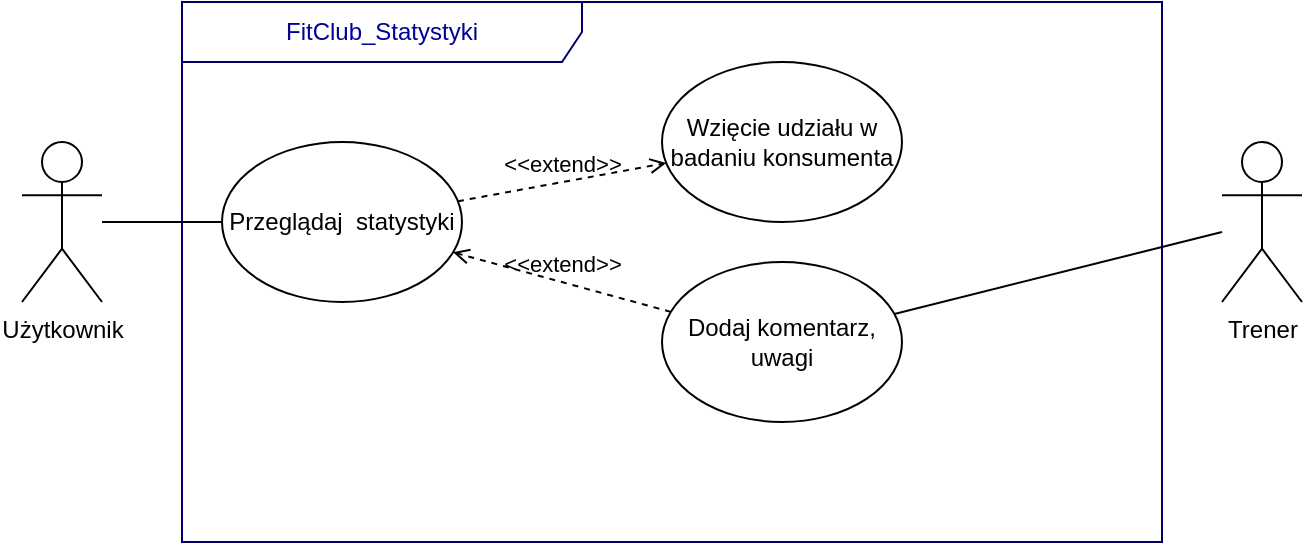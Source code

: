 <mxfile version="15.5.4" type="device"><diagram id="qrmcZ5wI_UhjJOkPNQLb" name="Page-1"><mxGraphModel dx="1422" dy="-407" grid="1" gridSize="10" guides="1" tooltips="1" connect="1" arrows="1" fold="1" page="1" pageScale="1" pageWidth="827" pageHeight="1169" math="0" shadow="0"><root><mxCell id="0"/><mxCell id="1" parent="0"/><mxCell id="-F8w3BbClhPwx2pAIuf4-1" value="Przeglądaj&amp;nbsp; statystyki" style="ellipse;whiteSpace=wrap;html=1;fontColor=#000000;" vertex="1" parent="1"><mxGeometry x="194" y="1554" width="120" height="80" as="geometry"/></mxCell><mxCell id="-F8w3BbClhPwx2pAIuf4-2" value="Wzięcie udziału w badaniu konsumenta" style="ellipse;whiteSpace=wrap;html=1;fontColor=#000000;" vertex="1" parent="1"><mxGeometry x="414" y="1514" width="120" height="80" as="geometry"/></mxCell><mxCell id="-F8w3BbClhPwx2pAIuf4-3" value="&amp;lt;&amp;lt;extend&amp;gt;&amp;gt;" style="html=1;verticalAlign=bottom;labelBackgroundColor=none;endArrow=open;endFill=0;dashed=1;rounded=0;fontColor=#000000;" edge="1" parent="1" source="-F8w3BbClhPwx2pAIuf4-4" target="-F8w3BbClhPwx2pAIuf4-1"><mxGeometry width="160" relative="1" as="geometry"><mxPoint x="544" y="1614" as="sourcePoint"/><mxPoint x="424" y="1624" as="targetPoint"/></mxGeometry></mxCell><mxCell id="-F8w3BbClhPwx2pAIuf4-4" value="Dodaj komentarz, uwagi" style="ellipse;whiteSpace=wrap;html=1;fontColor=#000000;" vertex="1" parent="1"><mxGeometry x="414" y="1614" width="120" height="80" as="geometry"/></mxCell><mxCell id="-F8w3BbClhPwx2pAIuf4-5" value="&amp;lt;&amp;lt;extend&amp;gt;&amp;gt;" style="html=1;verticalAlign=bottom;labelBackgroundColor=none;endArrow=open;endFill=0;dashed=1;rounded=0;fontColor=#000000;" edge="1" parent="1" source="-F8w3BbClhPwx2pAIuf4-1" target="-F8w3BbClhPwx2pAIuf4-2"><mxGeometry width="160" relative="1" as="geometry"><mxPoint x="526.25" y="1613.149" as="sourcePoint"/><mxPoint x="321.759" y="1574.83" as="targetPoint"/></mxGeometry></mxCell><mxCell id="-F8w3BbClhPwx2pAIuf4-6" value="Użytkownik" style="shape=umlActor;verticalLabelPosition=bottom;verticalAlign=top;html=1;outlineConnect=0;" vertex="1" parent="1"><mxGeometry x="94" y="1554" width="40" height="80" as="geometry"/></mxCell><mxCell id="-F8w3BbClhPwx2pAIuf4-7" value="FitClub_Statystyki" style="shape=umlFrame;whiteSpace=wrap;html=1;strokeWidth=1;fillColor=none;width=200;height=30;fontColor=#000099;strokeColor=#000066;" vertex="1" parent="1"><mxGeometry x="174" y="1484" width="490" height="270" as="geometry"/></mxCell><mxCell id="-F8w3BbClhPwx2pAIuf4-8" value="" style="endArrow=none;html=1;rounded=0;fontColor=#000000;" edge="1" parent="1" source="-F8w3BbClhPwx2pAIuf4-6" target="-F8w3BbClhPwx2pAIuf4-1"><mxGeometry width="50" height="50" relative="1" as="geometry"><mxPoint x="144" y="1289" as="sourcePoint"/><mxPoint x="204" y="1289" as="targetPoint"/></mxGeometry></mxCell><mxCell id="-F8w3BbClhPwx2pAIuf4-9" value="Trener" style="shape=umlActor;verticalLabelPosition=bottom;verticalAlign=top;html=1;outlineConnect=0;" vertex="1" parent="1"><mxGeometry x="694" y="1554" width="40" height="80" as="geometry"/></mxCell><mxCell id="-F8w3BbClhPwx2pAIuf4-10" value="" style="endArrow=none;html=1;rounded=0;fontColor=#000000;" edge="1" parent="1" source="-F8w3BbClhPwx2pAIuf4-4" target="-F8w3BbClhPwx2pAIuf4-9"><mxGeometry width="50" height="50" relative="1" as="geometry"><mxPoint x="144" y="1604" as="sourcePoint"/><mxPoint x="204" y="1604" as="targetPoint"/></mxGeometry></mxCell></root></mxGraphModel></diagram></mxfile>